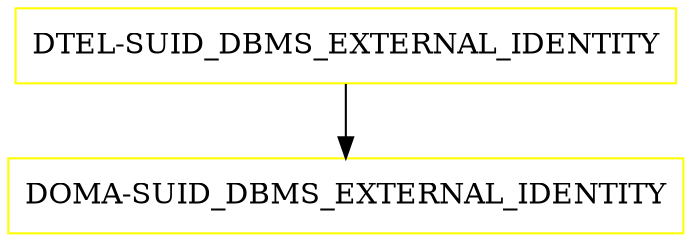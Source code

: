 digraph G {
  "DTEL-SUID_DBMS_EXTERNAL_IDENTITY" [shape=box,color=yellow];
  "DOMA-SUID_DBMS_EXTERNAL_IDENTITY" [shape=box,color=yellow,URL="./DOMA_SUID_DBMS_EXTERNAL_IDENTITY.html"];
  "DTEL-SUID_DBMS_EXTERNAL_IDENTITY" -> "DOMA-SUID_DBMS_EXTERNAL_IDENTITY";
}
